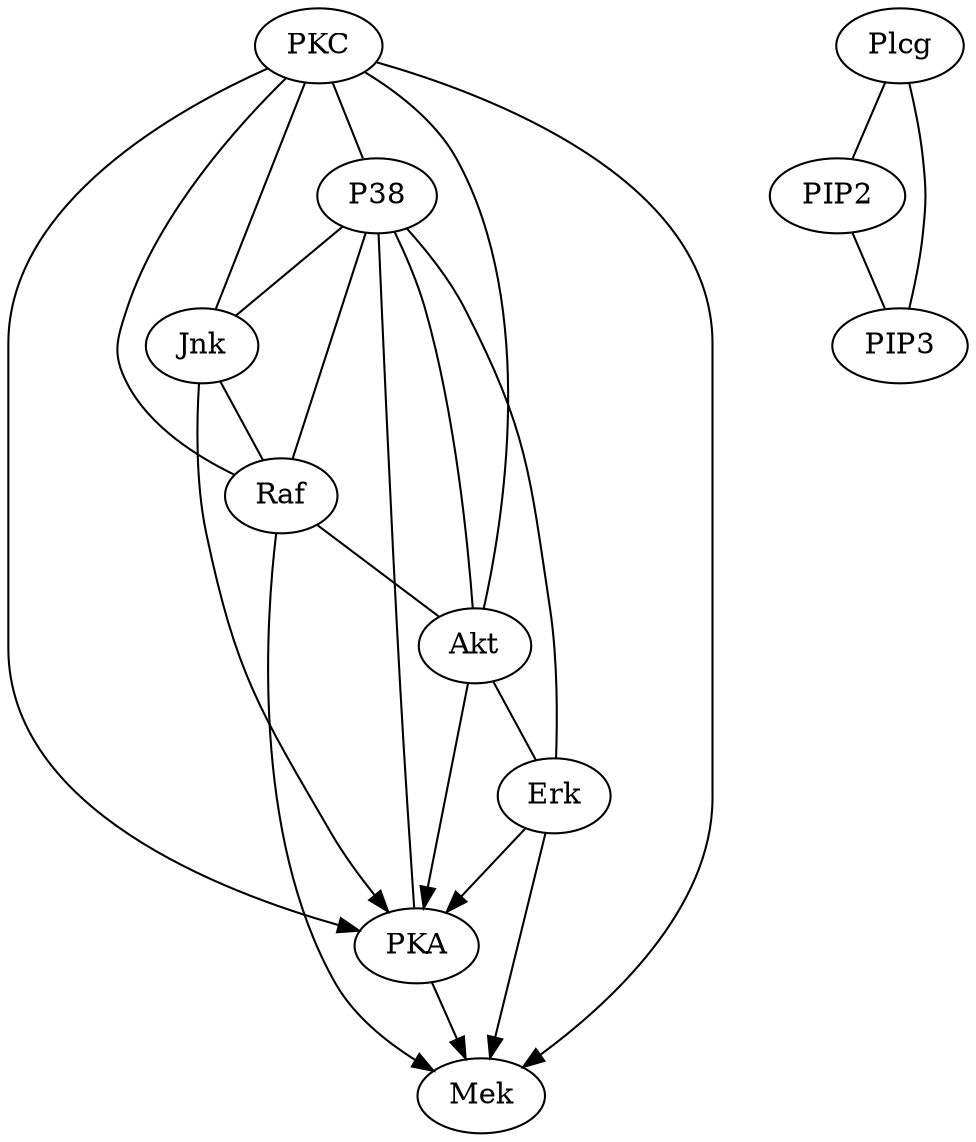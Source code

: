 digraph G {
    "Erk" -> "PKA";
    "Akt" -> "PKA";
    "Jnk" -> "PKA";
    "PKC" -> "Mek";
    "PKA" -> "Mek";
    "PKC" -> "PKA";
    "Erk" -> "Mek";
    "Raf" -> "Mek";
    "P38" -> "Raf" [dir = none];
    "PKC" -> "Raf" [dir = none];
    "Raf" -> "Akt" [dir = none];
    "P38" -> "Jnk" [dir = none];
    "PIP2" -> "PIP3" [dir = none];
    "Plcg" -> "PIP3" [dir = none];
    "PKC" -> "P38" [dir = none];
    "Plcg" -> "PIP2" [dir = none];
    "PKC" -> "Akt" [dir = none];
    "P38" -> "Akt" [dir = none];
    "Jnk" -> "Raf" [dir = none];
    "Akt" -> "Erk" [dir = none];
    "PKC" -> "Jnk" [dir = none];
    "P38" -> "Erk" [dir = none];
    "P38" -> "PKA" [dir = none];
}

